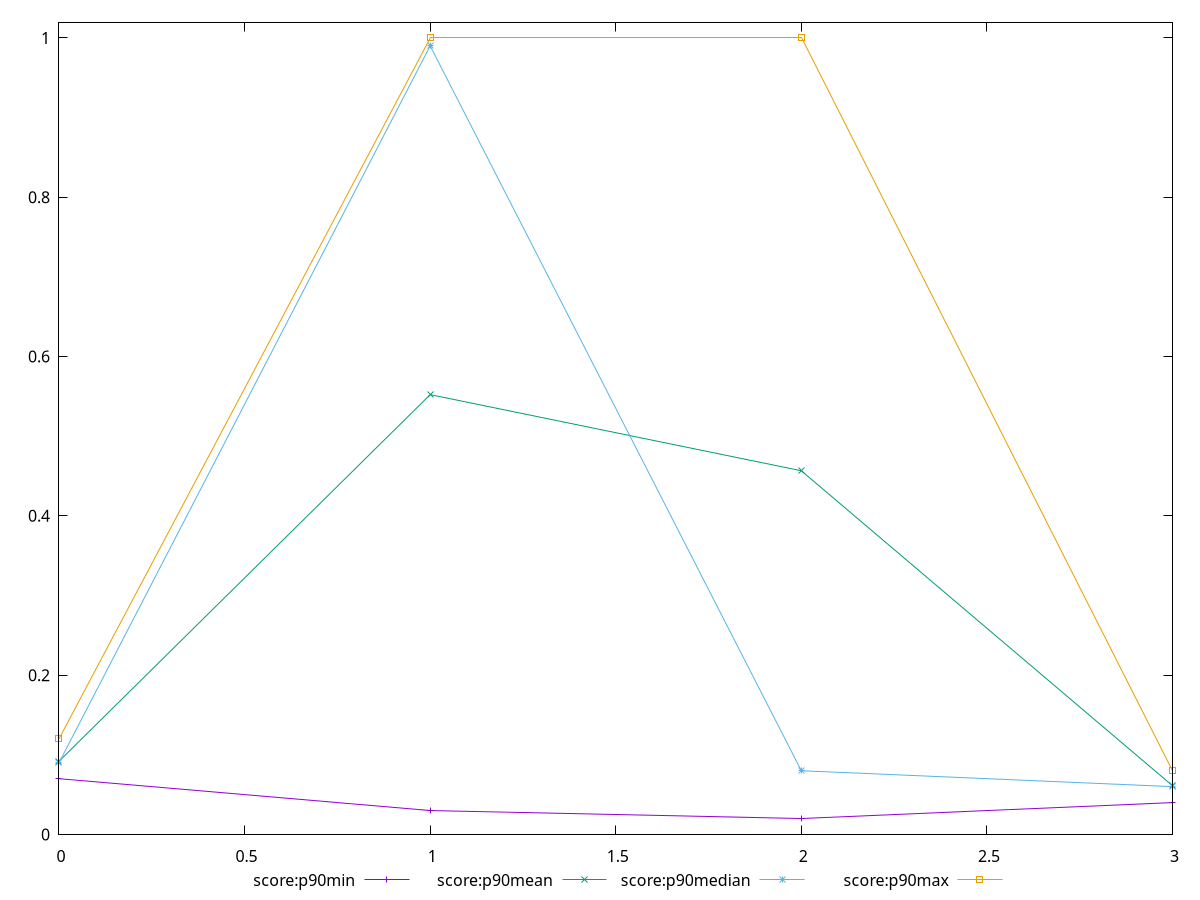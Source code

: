 reset

$scoreP90Min <<EOF
0 0.07
1 0.03
2 0.02
3 0.04
EOF

$scoreP90Mean <<EOF
0 0.09191489361702126
1 0.5521276595744682
2 0.45655913978494594
3 0.06117021276595741
EOF

$scoreP90Median <<EOF
0 0.09
1 0.99
2 0.08
3 0.06
EOF

$scoreP90Max <<EOF
0 0.12
1 1
2 1
3 0.08
EOF

set key outside below
set xrange [0:3]
set yrange [0.00040000000000000105:1.0196]
set trange [0.00040000000000000105:1.0196]
set terminal svg size 640, 560 enhanced background rgb 'white'
set output "reports/report_00027_2021-02-24T12-40-31.850Z/interactive/progression/score.svg"

plot $scoreP90Min title "score:p90min" with linespoints, \
     $scoreP90Mean title "score:p90mean" with linespoints, \
     $scoreP90Median title "score:p90median" with linespoints, \
     $scoreP90Max title "score:p90max" with linespoints

reset
